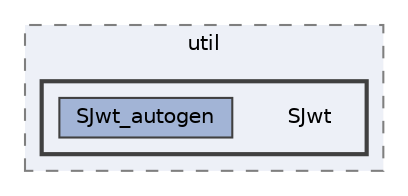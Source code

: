 digraph "SJwt"
{
 // LATEX_PDF_SIZE
  bgcolor="transparent";
  edge [fontname=Helvetica,fontsize=10,labelfontname=Helvetica,labelfontsize=10];
  node [fontname=Helvetica,fontsize=10,shape=box,height=0.2,width=0.4];
  compound=true
  subgraph clusterdir_d5d21c73af0de6725766683ac57443f0 {
    graph [ bgcolor="#edf0f7", pencolor="grey50", label="util", fontname=Helvetica,fontsize=10 style="filled,dashed", URL="dir_d5d21c73af0de6725766683ac57443f0.html",tooltip=""]
  subgraph clusterdir_54364f01e8701df62fbc82f26b0b7a61 {
    graph [ bgcolor="#edf0f7", pencolor="grey25", label="", fontname=Helvetica,fontsize=10 style="filled,bold", URL="dir_54364f01e8701df62fbc82f26b0b7a61.html",tooltip=""]
    dir_54364f01e8701df62fbc82f26b0b7a61 [shape=plaintext, label="SJwt"];
  dir_249498288ad245072aa42ed6fd2f22aa [label="SJwt_autogen", fillcolor="#a2b4d6", color="grey25", style="filled", URL="dir_249498288ad245072aa42ed6fd2f22aa.html",tooltip=""];
  }
  }
}
